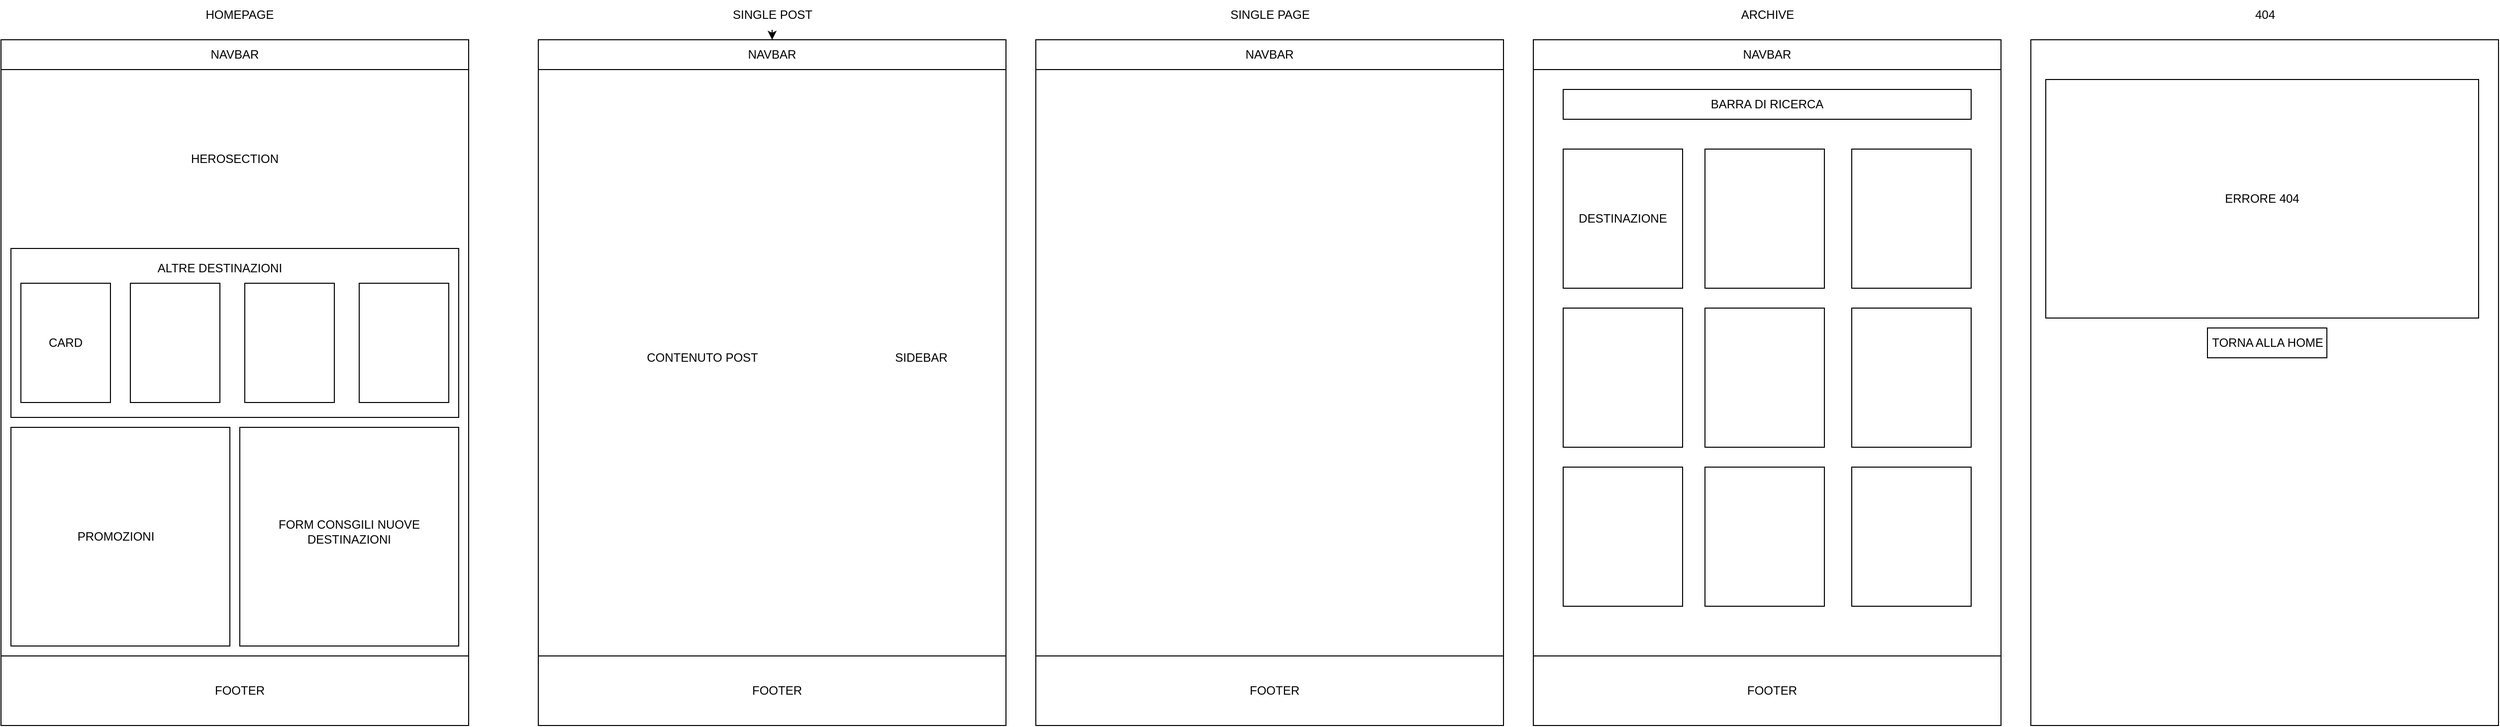 <mxfile>
    <diagram id="GhRMW-iKEQxfaCgWAt0X" name="Page-1">
        <mxGraphModel dx="1612" dy="1562" grid="1" gridSize="10" guides="1" tooltips="1" connect="1" arrows="1" fold="1" page="1" pageScale="1" pageWidth="850" pageHeight="1100" math="0" shadow="0">
            <root>
                <mxCell id="0"/>
                <mxCell id="1" parent="0"/>
                <mxCell id="25" value="" style="group" parent="1" vertex="1" connectable="0">
                    <mxGeometry x="300" y="210" width="470" height="690" as="geometry"/>
                </mxCell>
                <mxCell id="2" value="" style="whiteSpace=wrap;html=1;" parent="25" vertex="1">
                    <mxGeometry width="470" height="690" as="geometry"/>
                </mxCell>
                <mxCell id="3" value="NAVBAR" style="whiteSpace=wrap;html=1;" parent="25" vertex="1">
                    <mxGeometry width="470" height="30" as="geometry"/>
                </mxCell>
                <mxCell id="4" value="HEROSECTION" style="whiteSpace=wrap;html=1;strokeColor=#FFFFFF;" parent="25" vertex="1">
                    <mxGeometry x="10" y="40" width="450" height="160" as="geometry"/>
                </mxCell>
                <mxCell id="12" value="" style="group" parent="25" vertex="1" connectable="0">
                    <mxGeometry x="20" y="230" width="440" height="150" as="geometry"/>
                </mxCell>
                <mxCell id="13" value="" style="whiteSpace=wrap;html=1;" parent="12" vertex="1">
                    <mxGeometry x="-10" y="-20" width="450" height="170" as="geometry"/>
                </mxCell>
                <mxCell id="15" value="" style="group" parent="12" vertex="1" connectable="0">
                    <mxGeometry y="15" width="430" height="120" as="geometry"/>
                </mxCell>
                <mxCell id="5" value="" style="whiteSpace=wrap;html=1;" parent="15" vertex="1">
                    <mxGeometry width="90" height="120" as="geometry"/>
                </mxCell>
                <mxCell id="9" value="" style="whiteSpace=wrap;html=1;" parent="15" vertex="1">
                    <mxGeometry x="110" width="90" height="120" as="geometry"/>
                </mxCell>
                <mxCell id="10" value="" style="whiteSpace=wrap;html=1;" parent="15" vertex="1">
                    <mxGeometry x="225" width="90" height="120" as="geometry"/>
                </mxCell>
                <mxCell id="11" value="" style="whiteSpace=wrap;html=1;" parent="15" vertex="1">
                    <mxGeometry x="340" width="90" height="120" as="geometry"/>
                </mxCell>
                <mxCell id="20" value="ALTRE DESTINAZIONI" style="text;strokeColor=none;align=center;fillColor=none;html=1;verticalAlign=middle;whiteSpace=wrap;rounded=0;" parent="15" vertex="1">
                    <mxGeometry x="120" y="-30" width="160" height="30" as="geometry"/>
                </mxCell>
                <mxCell id="21" value="CARD" style="text;strokeColor=none;align=center;fillColor=none;html=1;verticalAlign=middle;whiteSpace=wrap;rounded=0;" parent="15" vertex="1">
                    <mxGeometry x="15" y="45" width="60" height="30" as="geometry"/>
                </mxCell>
                <mxCell id="16" value="" style="whiteSpace=wrap;html=1;" parent="25" vertex="1">
                    <mxGeometry y="620" width="470" height="70" as="geometry"/>
                </mxCell>
                <mxCell id="17" value="" style="whiteSpace=wrap;html=1;" parent="25" vertex="1">
                    <mxGeometry x="10" y="390" width="220" height="220" as="geometry"/>
                </mxCell>
                <mxCell id="18" value="" style="whiteSpace=wrap;html=1;" parent="25" vertex="1">
                    <mxGeometry x="240" y="390" width="220" height="220" as="geometry"/>
                </mxCell>
                <mxCell id="22" value="PROMOZIONI" style="text;strokeColor=none;align=center;fillColor=none;html=1;verticalAlign=middle;whiteSpace=wrap;rounded=0;" parent="25" vertex="1">
                    <mxGeometry x="67.5" y="485" width="95" height="30" as="geometry"/>
                </mxCell>
                <mxCell id="23" value="FORM CONSGILI NUOVE DESTINAZIONI" style="text;strokeColor=none;align=center;fillColor=none;html=1;verticalAlign=middle;whiteSpace=wrap;rounded=0;" parent="25" vertex="1">
                    <mxGeometry x="270" y="480" width="160" height="30" as="geometry"/>
                </mxCell>
                <mxCell id="24" value="FOOTER" style="text;strokeColor=none;align=center;fillColor=none;html=1;verticalAlign=middle;whiteSpace=wrap;rounded=0;" parent="25" vertex="1">
                    <mxGeometry x="160" y="640" width="160" height="30" as="geometry"/>
                </mxCell>
                <mxCell id="46" value="HOMEPAGE" style="text;strokeColor=none;align=center;fillColor=none;html=1;verticalAlign=middle;whiteSpace=wrap;rounded=0;" parent="1" vertex="1">
                    <mxGeometry x="510" y="170" width="60" height="30" as="geometry"/>
                </mxCell>
                <mxCell id="66" value="SINGLE POST" style="text;strokeColor=none;align=center;fillColor=none;html=1;verticalAlign=middle;whiteSpace=wrap;rounded=0;" parent="1" vertex="1">
                    <mxGeometry x="1017.5" y="170" width="115" height="30" as="geometry"/>
                </mxCell>
                <mxCell id="70" value="" style="group" parent="1" vertex="1" connectable="0">
                    <mxGeometry x="840" y="210" width="470" height="690" as="geometry"/>
                </mxCell>
                <mxCell id="28" value="" style="whiteSpace=wrap;html=1;" parent="70" vertex="1">
                    <mxGeometry width="470" height="690" as="geometry"/>
                </mxCell>
                <mxCell id="29" value="NAVBAR" style="whiteSpace=wrap;html=1;" parent="70" vertex="1">
                    <mxGeometry width="470" height="30" as="geometry"/>
                </mxCell>
                <mxCell id="40" value="" style="whiteSpace=wrap;html=1;" parent="70" vertex="1">
                    <mxGeometry y="620" width="470" height="70" as="geometry"/>
                </mxCell>
                <mxCell id="45" value="FOOTER" style="text;strokeColor=none;align=center;fillColor=none;html=1;verticalAlign=middle;whiteSpace=wrap;rounded=0;" parent="70" vertex="1">
                    <mxGeometry x="160" y="640" width="160" height="30" as="geometry"/>
                </mxCell>
                <mxCell id="67" value="" style="edgeStyle=none;html=1;" parent="70" source="66" target="29" edge="1">
                    <mxGeometry relative="1" as="geometry"/>
                </mxCell>
                <mxCell id="68" value="CONTENUTO POST" style="whiteSpace=wrap;html=1;strokeColor=#FFFFFF;fillColor=none;" parent="70" vertex="1">
                    <mxGeometry x="20" y="60" width="290" height="520" as="geometry"/>
                </mxCell>
                <mxCell id="69" value="SIDEBAR" style="whiteSpace=wrap;html=1;strokeColor=#FFFFFF;fillColor=none;" parent="70" vertex="1">
                    <mxGeometry x="320" y="60" width="130" height="520" as="geometry"/>
                </mxCell>
                <mxCell id="76" value="" style="edgeStyle=none;html=1;" parent="1" target="73" edge="1">
                    <mxGeometry relative="1" as="geometry"/>
                </mxCell>
                <mxCell id="81" value="" style="group" vertex="1" connectable="0" parent="1">
                    <mxGeometry x="1340" y="170" width="470" height="730" as="geometry"/>
                </mxCell>
                <mxCell id="80" value="SINGLE PAGE" style="text;strokeColor=none;align=center;fillColor=none;html=1;verticalAlign=middle;whiteSpace=wrap;rounded=0;" parent="81" vertex="1">
                    <mxGeometry x="177.5" width="115" height="30" as="geometry"/>
                </mxCell>
                <mxCell id="72" value="" style="whiteSpace=wrap;html=1;" parent="81" vertex="1">
                    <mxGeometry y="40" width="470" height="690" as="geometry"/>
                </mxCell>
                <mxCell id="73" value="NAVBAR" style="whiteSpace=wrap;html=1;" parent="81" vertex="1">
                    <mxGeometry y="40" width="470" height="30" as="geometry"/>
                </mxCell>
                <mxCell id="74" value="" style="whiteSpace=wrap;html=1;" parent="81" vertex="1">
                    <mxGeometry y="660" width="470" height="70" as="geometry"/>
                </mxCell>
                <mxCell id="75" value="FOOTER" style="text;strokeColor=none;align=center;fillColor=none;html=1;verticalAlign=middle;whiteSpace=wrap;rounded=0;" parent="81" vertex="1">
                    <mxGeometry x="160" y="680" width="160" height="30" as="geometry"/>
                </mxCell>
                <mxCell id="83" value="ARCHIVE" style="text;strokeColor=none;align=center;fillColor=none;html=1;verticalAlign=middle;whiteSpace=wrap;rounded=0;" vertex="1" parent="1">
                    <mxGeometry x="2017.5" y="170" width="115" height="30" as="geometry"/>
                </mxCell>
                <mxCell id="84" value="" style="whiteSpace=wrap;html=1;" vertex="1" parent="1">
                    <mxGeometry x="1840" y="210" width="470" height="690" as="geometry"/>
                </mxCell>
                <mxCell id="85" value="NAVBAR" style="whiteSpace=wrap;html=1;" vertex="1" parent="1">
                    <mxGeometry x="1840" y="210" width="470" height="30" as="geometry"/>
                </mxCell>
                <mxCell id="86" value="" style="whiteSpace=wrap;html=1;" vertex="1" parent="1">
                    <mxGeometry x="1840" y="830" width="470" height="70" as="geometry"/>
                </mxCell>
                <mxCell id="87" value="FOOTER" style="text;strokeColor=none;align=center;fillColor=none;html=1;verticalAlign=middle;whiteSpace=wrap;rounded=0;" vertex="1" parent="1">
                    <mxGeometry x="2000" y="850" width="160" height="30" as="geometry"/>
                </mxCell>
                <mxCell id="88" value="BARRA DI RICERCA" style="whiteSpace=wrap;html=1;" vertex="1" parent="1">
                    <mxGeometry x="1870" y="260" width="410" height="30" as="geometry"/>
                </mxCell>
                <mxCell id="89" value="DESTINAZIONE" style="whiteSpace=wrap;html=1;" vertex="1" parent="1">
                    <mxGeometry x="1870" y="320" width="120" height="140" as="geometry"/>
                </mxCell>
                <mxCell id="90" value="" style="whiteSpace=wrap;html=1;" vertex="1" parent="1">
                    <mxGeometry x="2012.5" y="320" width="120" height="140" as="geometry"/>
                </mxCell>
                <mxCell id="91" value="" style="whiteSpace=wrap;html=1;" vertex="1" parent="1">
                    <mxGeometry x="2160" y="320" width="120" height="140" as="geometry"/>
                </mxCell>
                <mxCell id="92" value="" style="whiteSpace=wrap;html=1;" vertex="1" parent="1">
                    <mxGeometry x="1870" y="480" width="120" height="140" as="geometry"/>
                </mxCell>
                <mxCell id="93" value="" style="whiteSpace=wrap;html=1;" vertex="1" parent="1">
                    <mxGeometry x="2012.5" y="480" width="120" height="140" as="geometry"/>
                </mxCell>
                <mxCell id="94" value="" style="whiteSpace=wrap;html=1;" vertex="1" parent="1">
                    <mxGeometry x="2160" y="480" width="120" height="140" as="geometry"/>
                </mxCell>
                <mxCell id="95" value="" style="whiteSpace=wrap;html=1;" vertex="1" parent="1">
                    <mxGeometry x="1870" y="640" width="120" height="140" as="geometry"/>
                </mxCell>
                <mxCell id="96" value="" style="whiteSpace=wrap;html=1;" vertex="1" parent="1">
                    <mxGeometry x="2012.5" y="640" width="120" height="140" as="geometry"/>
                </mxCell>
                <mxCell id="97" value="" style="whiteSpace=wrap;html=1;" vertex="1" parent="1">
                    <mxGeometry x="2160" y="640" width="120" height="140" as="geometry"/>
                </mxCell>
                <mxCell id="110" value="404" style="text;strokeColor=none;align=center;fillColor=none;html=1;verticalAlign=middle;whiteSpace=wrap;rounded=0;" vertex="1" parent="1">
                    <mxGeometry x="2517.5" y="170" width="115" height="30" as="geometry"/>
                </mxCell>
                <mxCell id="111" value="" style="whiteSpace=wrap;html=1;" vertex="1" parent="1">
                    <mxGeometry x="2340" y="210" width="470" height="690" as="geometry"/>
                </mxCell>
                <mxCell id="122" value="ERRORE 404" style="whiteSpace=wrap;html=1;" vertex="1" parent="1">
                    <mxGeometry x="2355" y="250" width="435" height="240" as="geometry"/>
                </mxCell>
                <mxCell id="123" value="TORNA ALLA HOME" style="whiteSpace=wrap;html=1;" vertex="1" parent="1">
                    <mxGeometry x="2517.5" y="500" width="120" height="30" as="geometry"/>
                </mxCell>
            </root>
        </mxGraphModel>
    </diagram>
</mxfile>